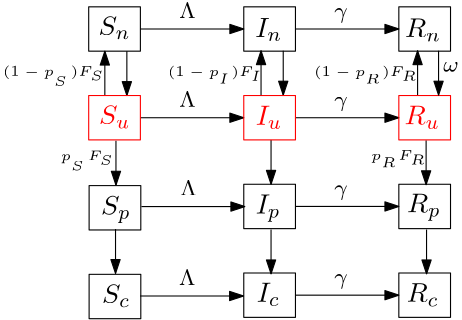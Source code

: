 <?xml version="1.0"?>
<!DOCTYPE ipe SYSTEM "ipe.dtd">
<ipe version="70212" creator="Ipe 7.2.13">
<info created="D:20201024050019" modified="D:20201130105529"/>
<ipestyle name="basic">
<symbol name="arrow/arc(spx)">
<path stroke="sym-stroke" fill="sym-stroke" pen="sym-pen">
0 0 m
-1 0.333 l
-1 -0.333 l
h
</path>
</symbol>
<symbol name="arrow/farc(spx)">
<path stroke="sym-stroke" fill="white" pen="sym-pen">
0 0 m
-1 0.333 l
-1 -0.333 l
h
</path>
</symbol>
<symbol name="arrow/ptarc(spx)">
<path stroke="sym-stroke" fill="sym-stroke" pen="sym-pen">
0 0 m
-1 0.333 l
-0.8 0 l
-1 -0.333 l
h
</path>
</symbol>
<symbol name="arrow/fptarc(spx)">
<path stroke="sym-stroke" fill="white" pen="sym-pen">
0 0 m
-1 0.333 l
-0.8 0 l
-1 -0.333 l
h
</path>
</symbol>
<symbol name="mark/circle(sx)" transformations="translations">
<path fill="sym-stroke">
0.6 0 0 0.6 0 0 e
0.4 0 0 0.4 0 0 e
</path>
</symbol>
<symbol name="mark/disk(sx)" transformations="translations">
<path fill="sym-stroke">
0.6 0 0 0.6 0 0 e
</path>
</symbol>
<symbol name="mark/fdisk(sfx)" transformations="translations">
<group>
<path fill="sym-fill">
0.5 0 0 0.5 0 0 e
</path>
<path fill="sym-stroke" fillrule="eofill">
0.6 0 0 0.6 0 0 e
0.4 0 0 0.4 0 0 e
</path>
</group>
</symbol>
<symbol name="mark/box(sx)" transformations="translations">
<path fill="sym-stroke" fillrule="eofill">
-0.6 -0.6 m
0.6 -0.6 l
0.6 0.6 l
-0.6 0.6 l
h
-0.4 -0.4 m
0.4 -0.4 l
0.4 0.4 l
-0.4 0.4 l
h
</path>
</symbol>
<symbol name="mark/square(sx)" transformations="translations">
<path fill="sym-stroke">
-0.6 -0.6 m
0.6 -0.6 l
0.6 0.6 l
-0.6 0.6 l
h
</path>
</symbol>
<symbol name="mark/fsquare(sfx)" transformations="translations">
<group>
<path fill="sym-fill">
-0.5 -0.5 m
0.5 -0.5 l
0.5 0.5 l
-0.5 0.5 l
h
</path>
<path fill="sym-stroke" fillrule="eofill">
-0.6 -0.6 m
0.6 -0.6 l
0.6 0.6 l
-0.6 0.6 l
h
-0.4 -0.4 m
0.4 -0.4 l
0.4 0.4 l
-0.4 0.4 l
h
</path>
</group>
</symbol>
<symbol name="mark/cross(sx)" transformations="translations">
<group>
<path fill="sym-stroke">
-0.43 -0.57 m
0.57 0.43 l
0.43 0.57 l
-0.57 -0.43 l
h
</path>
<path fill="sym-stroke">
-0.43 0.57 m
0.57 -0.43 l
0.43 -0.57 l
-0.57 0.43 l
h
</path>
</group>
</symbol>
<symbol name="arrow/fnormal(spx)">
<path stroke="sym-stroke" fill="white" pen="sym-pen">
0 0 m
-1 0.333 l
-1 -0.333 l
h
</path>
</symbol>
<symbol name="arrow/pointed(spx)">
<path stroke="sym-stroke" fill="sym-stroke" pen="sym-pen">
0 0 m
-1 0.333 l
-0.8 0 l
-1 -0.333 l
h
</path>
</symbol>
<symbol name="arrow/fpointed(spx)">
<path stroke="sym-stroke" fill="white" pen="sym-pen">
0 0 m
-1 0.333 l
-0.8 0 l
-1 -0.333 l
h
</path>
</symbol>
<symbol name="arrow/linear(spx)">
<path stroke="sym-stroke" pen="sym-pen">
-1 0.333 m
0 0 l
-1 -0.333 l
</path>
</symbol>
<symbol name="arrow/fdouble(spx)">
<path stroke="sym-stroke" fill="white" pen="sym-pen">
0 0 m
-1 0.333 l
-1 -0.333 l
h
-1 0 m
-2 0.333 l
-2 -0.333 l
h
</path>
</symbol>
<symbol name="arrow/double(spx)">
<path stroke="sym-stroke" fill="sym-stroke" pen="sym-pen">
0 0 m
-1 0.333 l
-1 -0.333 l
h
-1 0 m
-2 0.333 l
-2 -0.333 l
h
</path>
</symbol>
<pen name="heavier" value="0.8"/>
<pen name="fat" value="1.2"/>
<pen name="ultrafat" value="2"/>
<symbolsize name="large" value="5"/>
<symbolsize name="small" value="2"/>
<symbolsize name="tiny" value="1.1"/>
<arrowsize name="large" value="10"/>
<arrowsize name="small" value="5"/>
<arrowsize name="tiny" value="3"/>
<color name="red" value="1 0 0"/>
<color name="green" value="0 1 0"/>
<color name="blue" value="0 0 1"/>
<color name="yellow" value="1 1 0"/>
<color name="orange" value="1 0.647 0"/>
<color name="gold" value="1 0.843 0"/>
<color name="purple" value="0.627 0.125 0.941"/>
<color name="gray" value="0.745"/>
<color name="brown" value="0.647 0.165 0.165"/>
<color name="navy" value="0 0 0.502"/>
<color name="pink" value="1 0.753 0.796"/>
<color name="seagreen" value="0.18 0.545 0.341"/>
<color name="turquoise" value="0.251 0.878 0.816"/>
<color name="violet" value="0.933 0.51 0.933"/>
<color name="darkblue" value="0 0 0.545"/>
<color name="darkcyan" value="0 0.545 0.545"/>
<color name="darkgray" value="0.663"/>
<color name="darkgreen" value="0 0.392 0"/>
<color name="darkmagenta" value="0.545 0 0.545"/>
<color name="darkorange" value="1 0.549 0"/>
<color name="darkred" value="0.545 0 0"/>
<color name="lightblue" value="0.678 0.847 0.902"/>
<color name="lightcyan" value="0.878 1 1"/>
<color name="lightgray" value="0.827"/>
<color name="lightgreen" value="0.565 0.933 0.565"/>
<color name="lightyellow" value="1 1 0.878"/>
<dashstyle name="dashed" value="[4] 0"/>
<dashstyle name="dotted" value="[1 3] 0"/>
<dashstyle name="dash dotted" value="[4 2 1 2] 0"/>
<dashstyle name="dash dot dotted" value="[4 2 1 2 1 2] 0"/>
<textsize name="large" value="\large"/>
<textsize name="Large" value="\Large"/>
<textsize name="LARGE" value="\LARGE"/>
<textsize name="huge" value="\huge"/>
<textsize name="Huge" value="\Huge"/>
<textsize name="small" value="\small"/>
<textsize name="footnote" value="\footnotesize"/>
<textsize name="tiny" value="\tiny"/>
<textstyle name="center" begin="\begin{center}" end="\end{center}"/>
<textstyle name="itemize" begin="\begin{itemize}" end="\end{itemize}"/>
<textstyle name="item" begin="\begin{itemize}\item{}" end="\end{itemize}"/>
<gridsize name="4 pts" value="4"/>
<gridsize name="8 pts (~3 mm)" value="8"/>
<gridsize name="16 pts (~6 mm)" value="16"/>
<gridsize name="32 pts (~12 mm)" value="32"/>
<gridsize name="10 pts (~3.5 mm)" value="10"/>
<gridsize name="20 pts (~7 mm)" value="20"/>
<gridsize name="14 pts (~5 mm)" value="14"/>
<gridsize name="28 pts (~10 mm)" value="28"/>
<gridsize name="56 pts (~20 mm)" value="56"/>
<anglesize name="90 deg" value="90"/>
<anglesize name="60 deg" value="60"/>
<anglesize name="45 deg" value="45"/>
<anglesize name="30 deg" value="30"/>
<anglesize name="22.5 deg" value="22.5"/>
<opacity name="10%" value="0.1"/>
<opacity name="30%" value="0.3"/>
<opacity name="50%" value="0.5"/>
<opacity name="75%" value="0.75"/>
<tiling name="falling" angle="-60" step="4" width="1"/>
<tiling name="rising" angle="30" step="4" width="1"/>
</ipestyle>
<page>
<layer name="alpha"/>
<layer name="EDIT-GROUP"/>
<layer name="EDIT-GROUP*"/>
<layer name="EDIT-GROUP-alpha"/>
<view layers="alpha EDIT-GROUP EDIT-GROUP* EDIT-GROUP-alpha" active="EDIT-GROUP-alpha"/>
<path layer="EDIT-GROUP*" matrix="1.163 0 0 0.998164 106.2 -94.3233" stroke="black">
48 816 m
48 800 l
64 800 l
64 816 l
h
</path>
<text matrix="1.163 0 0 0.998164 99.6859 -96.8776" transformations="translations" pos="56 808" stroke="black" type="label" width="11.623" height="6.812" depth="1.49" valign="baseline" style="math">R_c</text>
<path layer="EDIT-GROUP-alpha" matrix="1.163 0 0 0.998164 -5.66697 1.5005" stroke="black" fill="white" arrow="normal/small">
60 800 m
60 784 l
</path>
<text matrix="1.163 0 0 0.998164 9.5274 5.80645" transformations="translations" pos="48 792" stroke="black" type="minipage" width="0" height="4.206" depth="0" valign="top" size="footnote">$\omega$</text>
<path matrix="1.163 0 0 0.998164 50.6271 1.65715" stroke="black" fill="white" arrow="normal/small">
60 800 m
60 784 l
</path>
<path matrix="1.163 0 0 0.998164 46.2411 -62.6953" stroke="black" fill="white" arrow="normal/small">
60 800 m
60 784 l
</path>
<text matrix="1.163 0 0 0.998164 53.556 -58.7026" transformations="translations" pos="48 792" stroke="black" type="minipage" width="0" height="4.206" depth="0" valign="top" size="footnote">$\omega$</text>
<path matrix="1.163 0 0 0.998164 102.222 -62.6953" stroke="black" fill="white" arrow="normal/small">
60 800 m
60 784 l
</path>
<text matrix="1.163 0 0 0.998164 109.38 -59.0159" transformations="translations" pos="48 792" stroke="black" type="minipage" width="0" height="4.206" depth="0" valign="top" size="footnote">$\omega$</text>
<path matrix="1.163 0 0 0.998164 -5.44825 1.5005" stroke="black" fill="black" arrow="normal/small">
64 808 m
96 808 l
</path>
<text matrix="1.163 0 0 0.998164 -10.1003 5.49316" transformations="translations" pos="80 808" stroke="black" type="label" width="5.873" height="5.446" depth="0" valign="baseline" size="footnote" style="math">\Lambda</text>
<path matrix="1.163 0 0 0.998164 -5.44825 -30.4408" stroke="black" fill="black" arrow="normal/small">
64 808 m
96 808 l
</path>
<text matrix="1.163 0 0 0.998164 -10.1003 -26.4481" transformations="translations" pos="80 808" stroke="black" type="label" width="5.873" height="5.446" depth="0" valign="baseline" size="footnote" style="math">\Lambda</text>
<path matrix="1.163 0 0 0.998164 50.3759 1.5005" stroke="black" fill="black" arrow="normal/small">
64 808 m
96 808 l
</path>
<text matrix="1.163 0 0 0.998164 45.7238 5.49316" transformations="translations" pos="80 808" stroke="black" type="label" width="4.832" height="3.431" depth="1.55" valign="baseline" size="footnote" style="math">\gamma</text>
<path matrix="1.163 0 0 0.998164 50.3759 -30.4408" stroke="black" fill="black" arrow="normal/small">
64 808 m
96 808 l
</path>
<text matrix="1.163 0 0 0.998164 45.7238 -26.4481" transformations="translations" pos="80 808" stroke="black" type="label" width="4.832" height="3.431" depth="1.55" valign="baseline" size="footnote" style="math">\gamma</text>
<path matrix="1.163 0 0 0.998164 50.3759 -62.382" stroke="black" fill="black" arrow="normal/small">
64 808 m
96 808 l
</path>
<text matrix="1.163 0 0 0.998164 45.7238 -58.3894" transformations="translations" pos="80 808" stroke="black" type="label" width="4.832" height="3.431" depth="1.55" valign="baseline" size="footnote" style="math">\gamma</text>
<path matrix="1.163 0 0 0.998164 50.3759 -94.3233" stroke="black" fill="black" arrow="normal/small">
64 808 m
96 808 l
</path>
<text matrix="1.163 0 0 0.998164 45.7238 -90.3306" transformations="translations" pos="80 808" stroke="black" type="label" width="4.832" height="3.431" depth="1.55" valign="baseline" size="footnote" style="math">\gamma</text>
<path matrix="1.163 0 0 0.998164 0.362342 49.4124" stroke="black" rarrow="normal/small">
48 752 m
48 736 l
</path>
<text matrix="1.01753 0 0 1.03142 -45.6771 -26.0657" transformations="translations" pos="64 796" stroke="black" type="label" width="36.476" height="3.737" depth="3.68" valign="top" size="tiny" style="math">(1-p_{_{_S}})F_S</text>
<path matrix="1.163 0 0 0.998164 112.95 49.569" stroke="black" rarrow="normal/small">
48 752 m
48 736 l
</path>
<text matrix="1.163 0 0 0.998164 57.0891 0.272724" transformations="translations" pos="64 796" stroke="black" type="label" width="37.22" height="3.74" depth="2.68" valign="top" size="tiny" style="math">(1-p_{_R})F_R</text>
<text matrix="66.6749 3.3431 -0.0615064 0.903599 -4139.42 -138.404" transformations="translations" pos="64 796" stroke="black" type="label" width="33.951" height="3.74" depth="2.68" valign="top" size="tiny" style="math">(1-p_{_I})F_I</text>
<path matrix="1.163 0 0 0.998164 46.2411 -30.4408" stroke="black" fill="white" arrow="normal/small">
60 800 m
60 784 l
</path>
<text matrix="1.163 0 0 0.998164 43.782 -26.6047" transformations="translations" pos="48 792" stroke="black" type="minipage" width="0" height="5.538" depth="0.55" valign="top" size="tiny">$p_{_I}F_I$</text>
<path matrix="1.163 0 0 0.998164 102.065 -30.5974" stroke="black" fill="white" arrow="normal/small">
60 800 m
60 784 l
</path>
<text matrix="1.163 0 0 0.998164 96.1917 -26.1895" transformations="translations" pos="48 792" stroke="black" type="label" width="19.777" height="3.408" depth="2.68" valign="top" size="tiny" style="math">p_{_R}F_R</text>
<path matrix="1.163 0 0 0.998164 106.2 -30.4408" stroke="red">
48 816 m
48 800 l
64 800 l
64 816 l
h
</path>
<text matrix="1.163 0 0 0.998164 98.9411 -32.9951" transformations="translations" pos="56 808" stroke="red" type="label" width="12.773" height="6.812" depth="1.49" valign="baseline" style="math">R_u</text>
<path matrix="1.163 0 0 0.998164 106.2 1.5005" stroke="black">
48 816 m
48 800 l
64 800 l
64 816 l
h
</path>
<text matrix="1.163 0 0 0.998164 99.1273 -1.53329" transformations="translations" pos="56 808" stroke="black" type="label" width="12.988" height="6.812" depth="1.49" valign="baseline" style="math">R_n</text>
<path matrix="1.163 0 0 0.998164 106.2 -62.382" stroke="black">
48 816 m
48 800 l
64 800 l
64 816 l
h
</path>
<text matrix="1.163 0 0 0.998164 99.8721 -64.6167" transformations="translations" pos="56 808" stroke="black" type="label" width="12.17" height="6.808" depth="2.85" valign="baseline" style="math">R_p</text>
<path matrix="1.163 0 0 0.998164 50.3759 1.5005" stroke="black">
48 816 m
48 800 l
64 800 l
64 816 l
h
</path>
<text matrix="1.163 0 0 0.998164 45.1652 -1.37348" transformations="translations" pos="56 808" stroke="black" type="label" width="9.802" height="6.812" depth="1.49" valign="baseline" style="math">I_n</text>
<path matrix="1.163 0 0 0.998164 50.3759 -30.4408" stroke="red">
48 816 m
48 800 l
64 800 l
64 816 l
h
</path>
<text matrix="1.163 0 0 0.998164 45.3514 -32.9951" transformations="translations" pos="56 808" stroke="red" type="label" width="9.588" height="6.812" depth="1.49" valign="baseline" style="math">I_u</text>
<path matrix="1.163 0 0 0.998164 50.3759 -62.382" stroke="black">
48 816 m
48 800 l
64 800 l
64 816 l
h
</path>
<text matrix="1.163 0 0 0.998164 45.3514 -64.9364" transformations="translations" pos="56 808" stroke="black" type="label" width="8.984" height="6.808" depth="2.85" valign="baseline" style="math">I_p</text>
<path matrix="1.163 0 0 0.998164 50.3759 -94.3233" stroke="black">
48 816 m
48 800 l
64 800 l
64 816 l
h
</path>
<text matrix="1.163 0 0 0.998164 45.7238 -96.7178" transformations="translations" pos="56 808" stroke="black" type="label" width="8.438" height="6.812" depth="1.49" valign="baseline" style="math">I_c</text>
<path matrix="1.163 0 0 0.998164 -5.44825 1.5005" stroke="black">
48 816 m
48 800 l
64 800 l
64 816 l
h
</path>
<text matrix="1.163 0 0 0.998164 -11.2175 -0.734234" transformations="translations" pos="56 808" stroke="black" type="label" width="11.532" height="6.812" depth="1.49" valign="baseline" style="math">S_n</text>
<path matrix="1.163 0 0 0.998164 -5.44825 -30.4408" stroke="red">
48 816 m
48 800 l
64 800 l
64 816 l
h
</path>
<text matrix="1.163 0 0 0.998164 -11.0313 -32.8353" transformations="translations" pos="56 808" stroke="red" type="label" width="11.318" height="6.812" depth="1.49" valign="baseline" style="math">S_u
</text>
<path matrix="1.163 0 0 0.998164 -9.74701 -62.548" stroke="black" fill="white" arrow="normal/small">
60 800 m
60 784 l
</path>
<text matrix="1.163 0 0 0.998164 -2.902 -59.1819" transformations="translations" pos="48 792" stroke="black" type="minipage" width="0" height="4.206" depth="0" valign="top" size="footnote">$\omega$</text>
<path matrix="1.163 0 0 0.998164 -9.59036 -30.7634" stroke="black" fill="white" arrow="normal/small">
60 800 m
60 784 l
</path>
<text matrix="1.163 0 0 0.998164 -15.5074 -26.4065" transformations="translations" pos="48 792" stroke="black" type="label" width="19.034" height="3.405" depth="3.68" valign="top" size="tiny" style="math">p_{_{_S}}F_S</text>
<path matrix="1.163 0 0 0.998164 -5.29892 -62.8613" stroke="black">
48 816 m
48 800 l
64 800 l
64 816 l
h
</path>
<text matrix="1.163 0 0 0.998164 -10.3233 -65.4157" transformations="translations" pos="56 808" stroke="black" type="label" width="10.714" height="6.808" depth="2.85" valign="baseline" style="math">S_p</text>
<path matrix="1.163 0 0 0.998164 -5.29892 -94.8026" stroke="black">
48 816 m
48 800 l
64 800 l
64 816 l
h
</path>
<text matrix="1.163 0 0 0.998164 -9.95093 -97.1972" transformations="translations" pos="56 808" stroke="black" type="label" width="10.168" height="6.812" depth="1.49" valign="baseline" style="math">S_c</text>
<path matrix="1.163 0 0 0.998164 -5.07618 -62.4241" stroke="black" fill="black" arrow="normal/small">
64 808 m
96 808 l
</path>
<text matrix="1.163 0 0 0.998164 -9.72819 -58.4315" transformations="translations" pos="80 808" stroke="black" type="label" width="5.873" height="5.446" depth="0" valign="baseline" size="footnote" style="math">\Lambda</text>
<path matrix="1.163 0 0 0.998164 -5.54698 -94.6199" stroke="black" fill="black" arrow="normal/small">
64 808 m
96 808 l
</path>
<text matrix="1.163 0 0 0.998164 -10.199 -90.6273" transformations="translations" pos="80 808" stroke="black" type="label" width="5.873" height="5.446" depth="0" valign="baseline" size="footnote" style="math">\Lambda</text>
<text matrix="1.163 0 0 0.998164 66.2322 5.4935" transformations="translations" pos="48 792" stroke="black" type="minipage" width="0" height="4.206" depth="0" valign="top" size="footnote">$\omega$</text>
<path matrix="1.163 0 0 0.998164 56.5968 49.569" stroke="black" rarrow="normal/small">
48 752 m
48 736 l
</path>
<path matrix="1.163 0 0 0.998164 106.548 1.65712" stroke="black" fill="white" arrow="normal/small">
60 800 m
60 784 l
</path>
<text matrix="1.163 0 0 0.998164 122.154 5.49278" transformations="translations" pos="48 792" stroke="black" type="label" width="5.551" height="3.432" depth="0" valign="top" size="footnote" style="math">\omega</text>
</page>
</ipe>
